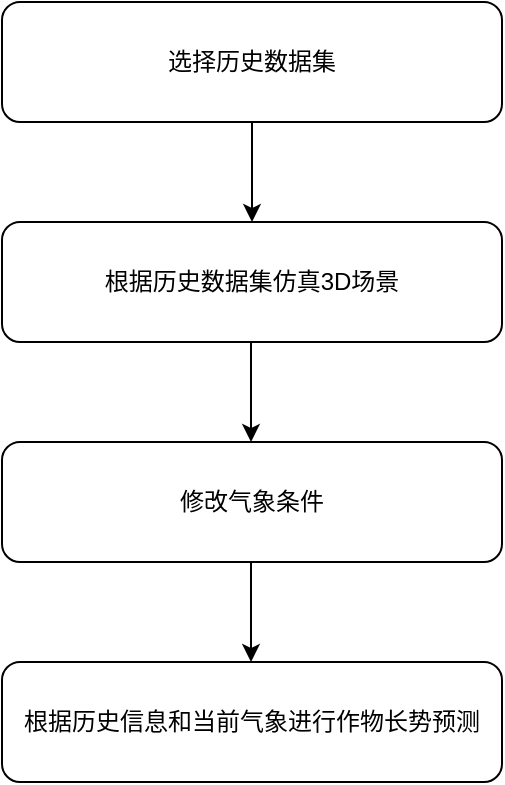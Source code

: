 <mxfile version="24.4.14" type="github">
  <diagram id="C5RBs43oDa-KdzZeNtuy" name="Page-1">
    <mxGraphModel dx="1002" dy="577" grid="1" gridSize="10" guides="1" tooltips="1" connect="1" arrows="1" fold="1" page="1" pageScale="1" pageWidth="827" pageHeight="1169" math="0" shadow="0">
      <root>
        <mxCell id="WIyWlLk6GJQsqaUBKTNV-0" />
        <mxCell id="WIyWlLk6GJQsqaUBKTNV-1" parent="WIyWlLk6GJQsqaUBKTNV-0" />
        <mxCell id="A7aLh-P_sMoxLSViLuQI-1" style="edgeStyle=orthogonalEdgeStyle;rounded=0;orthogonalLoop=1;jettySize=auto;html=1;" edge="1" parent="WIyWlLk6GJQsqaUBKTNV-1" source="A7aLh-P_sMoxLSViLuQI-0">
          <mxGeometry relative="1" as="geometry">
            <mxPoint x="465" y="570" as="targetPoint" />
          </mxGeometry>
        </mxCell>
        <mxCell id="A7aLh-P_sMoxLSViLuQI-0" value="选择历史数据集" style="rounded=1;whiteSpace=wrap;html=1;" vertex="1" parent="WIyWlLk6GJQsqaUBKTNV-1">
          <mxGeometry x="340" y="460" width="250" height="60" as="geometry" />
        </mxCell>
        <mxCell id="A7aLh-P_sMoxLSViLuQI-3" value="根据历史数据集仿真3D场景" style="rounded=1;whiteSpace=wrap;html=1;" vertex="1" parent="WIyWlLk6GJQsqaUBKTNV-1">
          <mxGeometry x="340" y="570" width="250" height="60" as="geometry" />
        </mxCell>
        <mxCell id="A7aLh-P_sMoxLSViLuQI-4" value="修改气象条件" style="rounded=1;whiteSpace=wrap;html=1;" vertex="1" parent="WIyWlLk6GJQsqaUBKTNV-1">
          <mxGeometry x="340" y="680" width="250" height="60" as="geometry" />
        </mxCell>
        <mxCell id="A7aLh-P_sMoxLSViLuQI-5" style="edgeStyle=orthogonalEdgeStyle;rounded=0;orthogonalLoop=1;jettySize=auto;html=1;" edge="1" parent="WIyWlLk6GJQsqaUBKTNV-1">
          <mxGeometry relative="1" as="geometry">
            <mxPoint x="464.5" y="680" as="targetPoint" />
            <mxPoint x="464.5" y="630" as="sourcePoint" />
          </mxGeometry>
        </mxCell>
        <mxCell id="A7aLh-P_sMoxLSViLuQI-7" style="edgeStyle=orthogonalEdgeStyle;rounded=0;orthogonalLoop=1;jettySize=auto;html=1;" edge="1" parent="WIyWlLk6GJQsqaUBKTNV-1">
          <mxGeometry relative="1" as="geometry">
            <mxPoint x="464.5" y="790" as="targetPoint" />
            <mxPoint x="464.5" y="740" as="sourcePoint" />
          </mxGeometry>
        </mxCell>
        <mxCell id="A7aLh-P_sMoxLSViLuQI-8" value="根据历史信息和当前气象进行作物长势预测" style="rounded=1;whiteSpace=wrap;html=1;" vertex="1" parent="WIyWlLk6GJQsqaUBKTNV-1">
          <mxGeometry x="340" y="790" width="250" height="60" as="geometry" />
        </mxCell>
      </root>
    </mxGraphModel>
  </diagram>
</mxfile>
